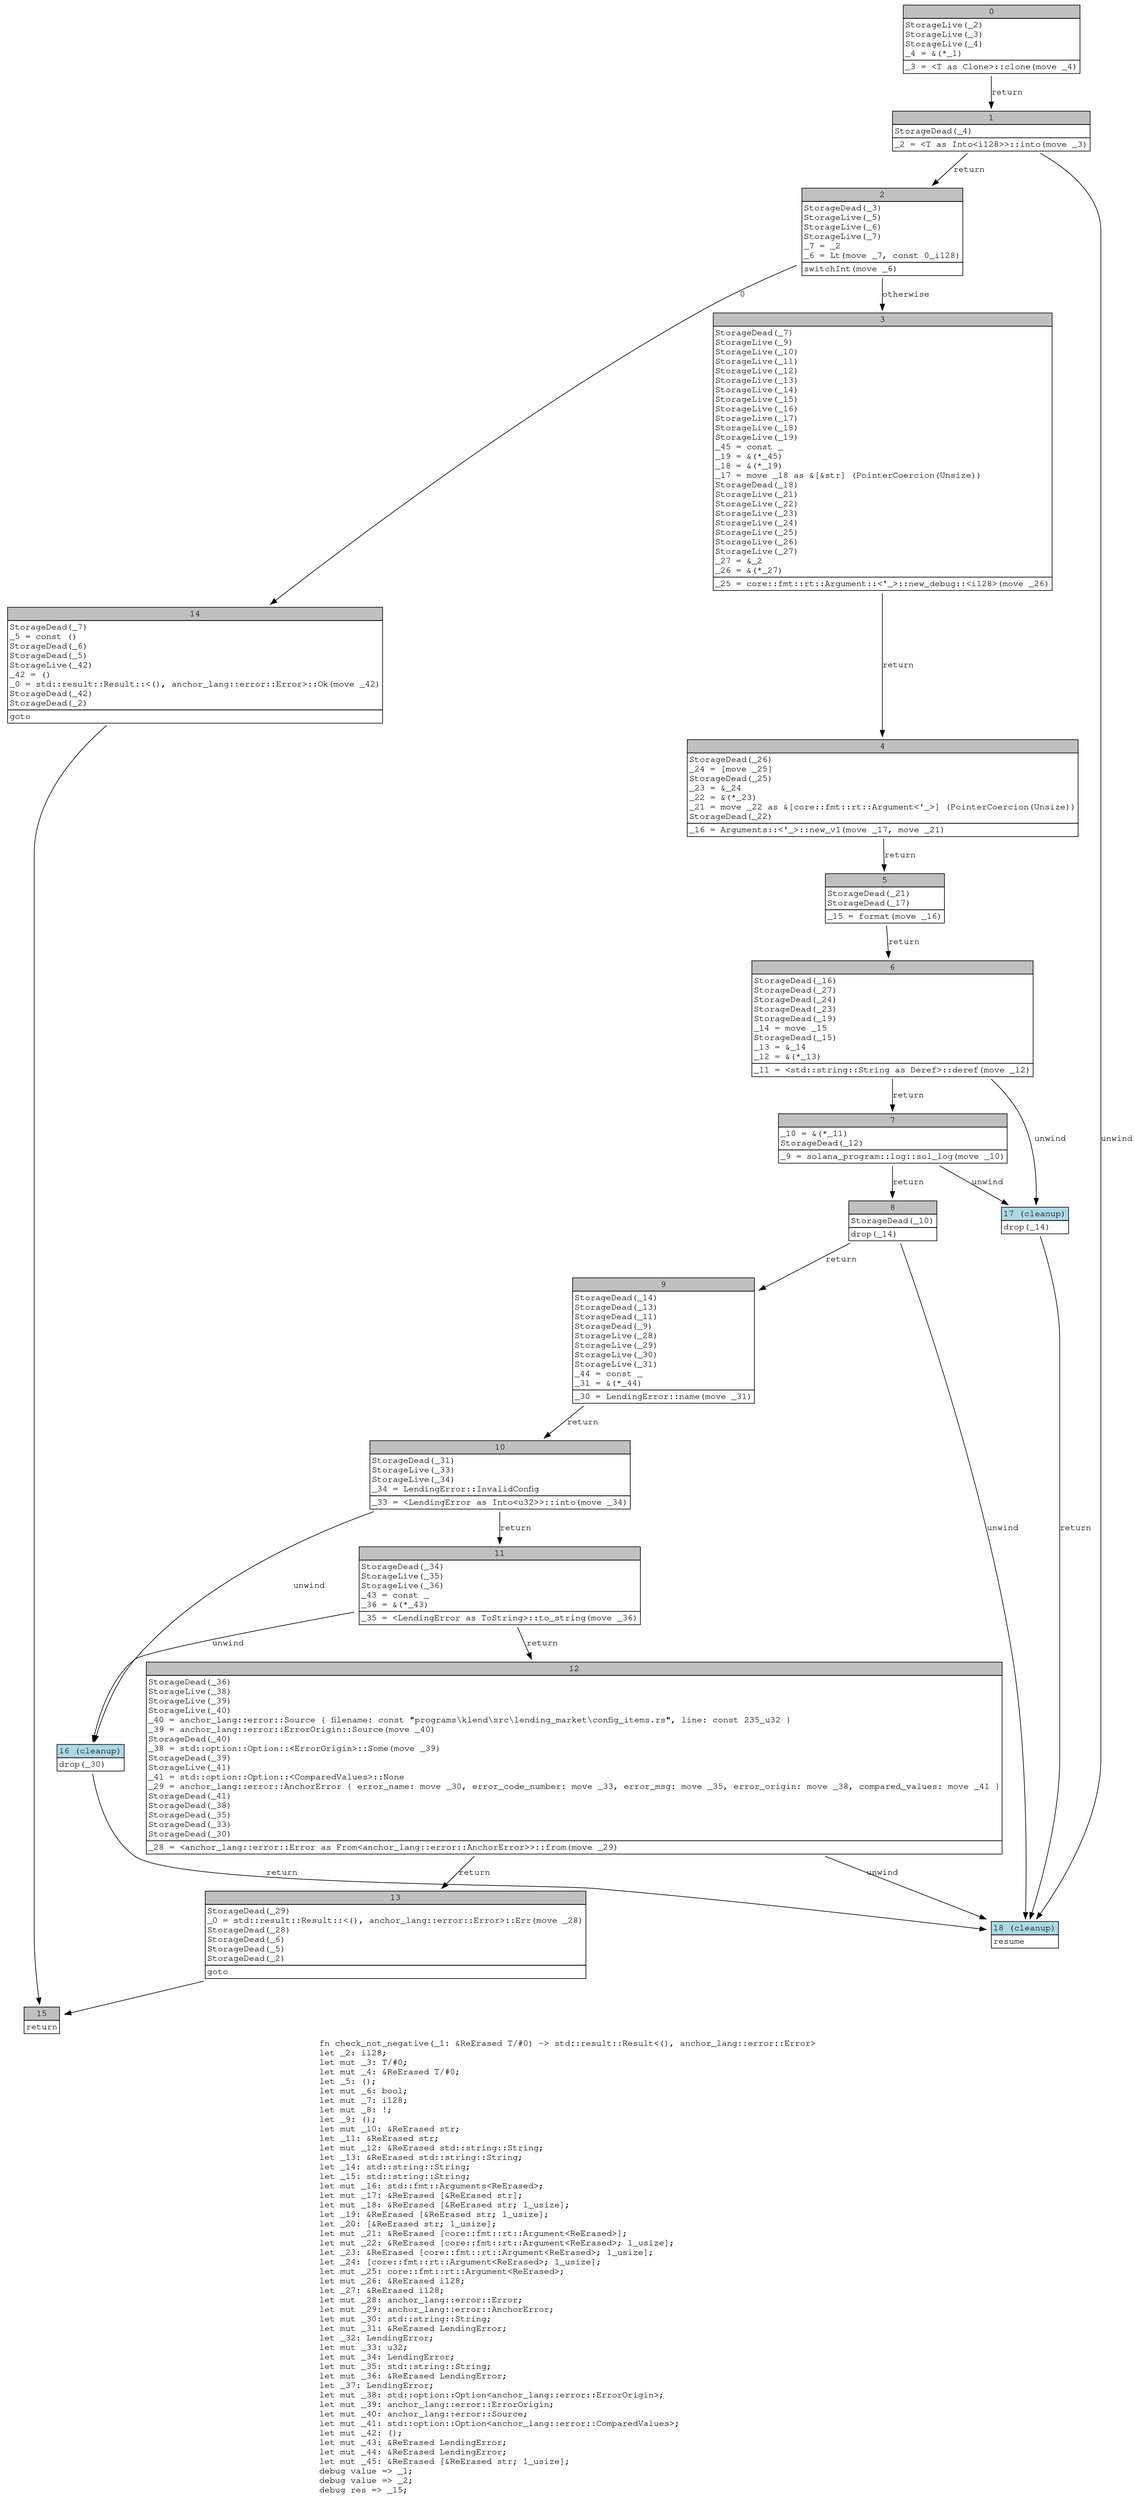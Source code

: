 digraph Mir_0_965 {
    graph [fontname="Courier, monospace"];
    node [fontname="Courier, monospace"];
    edge [fontname="Courier, monospace"];
    label=<fn check_not_negative(_1: &amp;ReErased T/#0) -&gt; std::result::Result&lt;(), anchor_lang::error::Error&gt;<br align="left"/>let _2: i128;<br align="left"/>let mut _3: T/#0;<br align="left"/>let mut _4: &amp;ReErased T/#0;<br align="left"/>let _5: ();<br align="left"/>let mut _6: bool;<br align="left"/>let mut _7: i128;<br align="left"/>let mut _8: !;<br align="left"/>let _9: ();<br align="left"/>let mut _10: &amp;ReErased str;<br align="left"/>let _11: &amp;ReErased str;<br align="left"/>let mut _12: &amp;ReErased std::string::String;<br align="left"/>let _13: &amp;ReErased std::string::String;<br align="left"/>let _14: std::string::String;<br align="left"/>let _15: std::string::String;<br align="left"/>let mut _16: std::fmt::Arguments&lt;ReErased&gt;;<br align="left"/>let mut _17: &amp;ReErased [&amp;ReErased str];<br align="left"/>let mut _18: &amp;ReErased [&amp;ReErased str; 1_usize];<br align="left"/>let _19: &amp;ReErased [&amp;ReErased str; 1_usize];<br align="left"/>let _20: [&amp;ReErased str; 1_usize];<br align="left"/>let mut _21: &amp;ReErased [core::fmt::rt::Argument&lt;ReErased&gt;];<br align="left"/>let mut _22: &amp;ReErased [core::fmt::rt::Argument&lt;ReErased&gt;; 1_usize];<br align="left"/>let _23: &amp;ReErased [core::fmt::rt::Argument&lt;ReErased&gt;; 1_usize];<br align="left"/>let _24: [core::fmt::rt::Argument&lt;ReErased&gt;; 1_usize];<br align="left"/>let mut _25: core::fmt::rt::Argument&lt;ReErased&gt;;<br align="left"/>let mut _26: &amp;ReErased i128;<br align="left"/>let _27: &amp;ReErased i128;<br align="left"/>let mut _28: anchor_lang::error::Error;<br align="left"/>let mut _29: anchor_lang::error::AnchorError;<br align="left"/>let mut _30: std::string::String;<br align="left"/>let mut _31: &amp;ReErased LendingError;<br align="left"/>let _32: LendingError;<br align="left"/>let mut _33: u32;<br align="left"/>let mut _34: LendingError;<br align="left"/>let mut _35: std::string::String;<br align="left"/>let mut _36: &amp;ReErased LendingError;<br align="left"/>let _37: LendingError;<br align="left"/>let mut _38: std::option::Option&lt;anchor_lang::error::ErrorOrigin&gt;;<br align="left"/>let mut _39: anchor_lang::error::ErrorOrigin;<br align="left"/>let mut _40: anchor_lang::error::Source;<br align="left"/>let mut _41: std::option::Option&lt;anchor_lang::error::ComparedValues&gt;;<br align="left"/>let mut _42: ();<br align="left"/>let mut _43: &amp;ReErased LendingError;<br align="left"/>let mut _44: &amp;ReErased LendingError;<br align="left"/>let mut _45: &amp;ReErased [&amp;ReErased str; 1_usize];<br align="left"/>debug value =&gt; _1;<br align="left"/>debug value =&gt; _2;<br align="left"/>debug res =&gt; _15;<br align="left"/>>;
    bb0__0_965 [shape="none", label=<<table border="0" cellborder="1" cellspacing="0"><tr><td bgcolor="gray" align="center" colspan="1">0</td></tr><tr><td align="left" balign="left">StorageLive(_2)<br/>StorageLive(_3)<br/>StorageLive(_4)<br/>_4 = &amp;(*_1)<br/></td></tr><tr><td align="left">_3 = &lt;T as Clone&gt;::clone(move _4)</td></tr></table>>];
    bb1__0_965 [shape="none", label=<<table border="0" cellborder="1" cellspacing="0"><tr><td bgcolor="gray" align="center" colspan="1">1</td></tr><tr><td align="left" balign="left">StorageDead(_4)<br/></td></tr><tr><td align="left">_2 = &lt;T as Into&lt;i128&gt;&gt;::into(move _3)</td></tr></table>>];
    bb2__0_965 [shape="none", label=<<table border="0" cellborder="1" cellspacing="0"><tr><td bgcolor="gray" align="center" colspan="1">2</td></tr><tr><td align="left" balign="left">StorageDead(_3)<br/>StorageLive(_5)<br/>StorageLive(_6)<br/>StorageLive(_7)<br/>_7 = _2<br/>_6 = Lt(move _7, const 0_i128)<br/></td></tr><tr><td align="left">switchInt(move _6)</td></tr></table>>];
    bb3__0_965 [shape="none", label=<<table border="0" cellborder="1" cellspacing="0"><tr><td bgcolor="gray" align="center" colspan="1">3</td></tr><tr><td align="left" balign="left">StorageDead(_7)<br/>StorageLive(_9)<br/>StorageLive(_10)<br/>StorageLive(_11)<br/>StorageLive(_12)<br/>StorageLive(_13)<br/>StorageLive(_14)<br/>StorageLive(_15)<br/>StorageLive(_16)<br/>StorageLive(_17)<br/>StorageLive(_18)<br/>StorageLive(_19)<br/>_45 = const _<br/>_19 = &amp;(*_45)<br/>_18 = &amp;(*_19)<br/>_17 = move _18 as &amp;[&amp;str] (PointerCoercion(Unsize))<br/>StorageDead(_18)<br/>StorageLive(_21)<br/>StorageLive(_22)<br/>StorageLive(_23)<br/>StorageLive(_24)<br/>StorageLive(_25)<br/>StorageLive(_26)<br/>StorageLive(_27)<br/>_27 = &amp;_2<br/>_26 = &amp;(*_27)<br/></td></tr><tr><td align="left">_25 = core::fmt::rt::Argument::&lt;'_&gt;::new_debug::&lt;i128&gt;(move _26)</td></tr></table>>];
    bb4__0_965 [shape="none", label=<<table border="0" cellborder="1" cellspacing="0"><tr><td bgcolor="gray" align="center" colspan="1">4</td></tr><tr><td align="left" balign="left">StorageDead(_26)<br/>_24 = [move _25]<br/>StorageDead(_25)<br/>_23 = &amp;_24<br/>_22 = &amp;(*_23)<br/>_21 = move _22 as &amp;[core::fmt::rt::Argument&lt;'_&gt;] (PointerCoercion(Unsize))<br/>StorageDead(_22)<br/></td></tr><tr><td align="left">_16 = Arguments::&lt;'_&gt;::new_v1(move _17, move _21)</td></tr></table>>];
    bb5__0_965 [shape="none", label=<<table border="0" cellborder="1" cellspacing="0"><tr><td bgcolor="gray" align="center" colspan="1">5</td></tr><tr><td align="left" balign="left">StorageDead(_21)<br/>StorageDead(_17)<br/></td></tr><tr><td align="left">_15 = format(move _16)</td></tr></table>>];
    bb6__0_965 [shape="none", label=<<table border="0" cellborder="1" cellspacing="0"><tr><td bgcolor="gray" align="center" colspan="1">6</td></tr><tr><td align="left" balign="left">StorageDead(_16)<br/>StorageDead(_27)<br/>StorageDead(_24)<br/>StorageDead(_23)<br/>StorageDead(_19)<br/>_14 = move _15<br/>StorageDead(_15)<br/>_13 = &amp;_14<br/>_12 = &amp;(*_13)<br/></td></tr><tr><td align="left">_11 = &lt;std::string::String as Deref&gt;::deref(move _12)</td></tr></table>>];
    bb7__0_965 [shape="none", label=<<table border="0" cellborder="1" cellspacing="0"><tr><td bgcolor="gray" align="center" colspan="1">7</td></tr><tr><td align="left" balign="left">_10 = &amp;(*_11)<br/>StorageDead(_12)<br/></td></tr><tr><td align="left">_9 = solana_program::log::sol_log(move _10)</td></tr></table>>];
    bb8__0_965 [shape="none", label=<<table border="0" cellborder="1" cellspacing="0"><tr><td bgcolor="gray" align="center" colspan="1">8</td></tr><tr><td align="left" balign="left">StorageDead(_10)<br/></td></tr><tr><td align="left">drop(_14)</td></tr></table>>];
    bb9__0_965 [shape="none", label=<<table border="0" cellborder="1" cellspacing="0"><tr><td bgcolor="gray" align="center" colspan="1">9</td></tr><tr><td align="left" balign="left">StorageDead(_14)<br/>StorageDead(_13)<br/>StorageDead(_11)<br/>StorageDead(_9)<br/>StorageLive(_28)<br/>StorageLive(_29)<br/>StorageLive(_30)<br/>StorageLive(_31)<br/>_44 = const _<br/>_31 = &amp;(*_44)<br/></td></tr><tr><td align="left">_30 = LendingError::name(move _31)</td></tr></table>>];
    bb10__0_965 [shape="none", label=<<table border="0" cellborder="1" cellspacing="0"><tr><td bgcolor="gray" align="center" colspan="1">10</td></tr><tr><td align="left" balign="left">StorageDead(_31)<br/>StorageLive(_33)<br/>StorageLive(_34)<br/>_34 = LendingError::InvalidConfig<br/></td></tr><tr><td align="left">_33 = &lt;LendingError as Into&lt;u32&gt;&gt;::into(move _34)</td></tr></table>>];
    bb11__0_965 [shape="none", label=<<table border="0" cellborder="1" cellspacing="0"><tr><td bgcolor="gray" align="center" colspan="1">11</td></tr><tr><td align="left" balign="left">StorageDead(_34)<br/>StorageLive(_35)<br/>StorageLive(_36)<br/>_43 = const _<br/>_36 = &amp;(*_43)<br/></td></tr><tr><td align="left">_35 = &lt;LendingError as ToString&gt;::to_string(move _36)</td></tr></table>>];
    bb12__0_965 [shape="none", label=<<table border="0" cellborder="1" cellspacing="0"><tr><td bgcolor="gray" align="center" colspan="1">12</td></tr><tr><td align="left" balign="left">StorageDead(_36)<br/>StorageLive(_38)<br/>StorageLive(_39)<br/>StorageLive(_40)<br/>_40 = anchor_lang::error::Source { filename: const &quot;programs\\klend\\src\\lending_market\\config_items.rs&quot;, line: const 235_u32 }<br/>_39 = anchor_lang::error::ErrorOrigin::Source(move _40)<br/>StorageDead(_40)<br/>_38 = std::option::Option::&lt;ErrorOrigin&gt;::Some(move _39)<br/>StorageDead(_39)<br/>StorageLive(_41)<br/>_41 = std::option::Option::&lt;ComparedValues&gt;::None<br/>_29 = anchor_lang::error::AnchorError { error_name: move _30, error_code_number: move _33, error_msg: move _35, error_origin: move _38, compared_values: move _41 }<br/>StorageDead(_41)<br/>StorageDead(_38)<br/>StorageDead(_35)<br/>StorageDead(_33)<br/>StorageDead(_30)<br/></td></tr><tr><td align="left">_28 = &lt;anchor_lang::error::Error as From&lt;anchor_lang::error::AnchorError&gt;&gt;::from(move _29)</td></tr></table>>];
    bb13__0_965 [shape="none", label=<<table border="0" cellborder="1" cellspacing="0"><tr><td bgcolor="gray" align="center" colspan="1">13</td></tr><tr><td align="left" balign="left">StorageDead(_29)<br/>_0 = std::result::Result::&lt;(), anchor_lang::error::Error&gt;::Err(move _28)<br/>StorageDead(_28)<br/>StorageDead(_6)<br/>StorageDead(_5)<br/>StorageDead(_2)<br/></td></tr><tr><td align="left">goto</td></tr></table>>];
    bb14__0_965 [shape="none", label=<<table border="0" cellborder="1" cellspacing="0"><tr><td bgcolor="gray" align="center" colspan="1">14</td></tr><tr><td align="left" balign="left">StorageDead(_7)<br/>_5 = const ()<br/>StorageDead(_6)<br/>StorageDead(_5)<br/>StorageLive(_42)<br/>_42 = ()<br/>_0 = std::result::Result::&lt;(), anchor_lang::error::Error&gt;::Ok(move _42)<br/>StorageDead(_42)<br/>StorageDead(_2)<br/></td></tr><tr><td align="left">goto</td></tr></table>>];
    bb15__0_965 [shape="none", label=<<table border="0" cellborder="1" cellspacing="0"><tr><td bgcolor="gray" align="center" colspan="1">15</td></tr><tr><td align="left">return</td></tr></table>>];
    bb16__0_965 [shape="none", label=<<table border="0" cellborder="1" cellspacing="0"><tr><td bgcolor="lightblue" align="center" colspan="1">16 (cleanup)</td></tr><tr><td align="left">drop(_30)</td></tr></table>>];
    bb17__0_965 [shape="none", label=<<table border="0" cellborder="1" cellspacing="0"><tr><td bgcolor="lightblue" align="center" colspan="1">17 (cleanup)</td></tr><tr><td align="left">drop(_14)</td></tr></table>>];
    bb18__0_965 [shape="none", label=<<table border="0" cellborder="1" cellspacing="0"><tr><td bgcolor="lightblue" align="center" colspan="1">18 (cleanup)</td></tr><tr><td align="left">resume</td></tr></table>>];
    bb0__0_965 -> bb1__0_965 [label="return"];
    bb1__0_965 -> bb2__0_965 [label="return"];
    bb1__0_965 -> bb18__0_965 [label="unwind"];
    bb2__0_965 -> bb14__0_965 [label="0"];
    bb2__0_965 -> bb3__0_965 [label="otherwise"];
    bb3__0_965 -> bb4__0_965 [label="return"];
    bb4__0_965 -> bb5__0_965 [label="return"];
    bb5__0_965 -> bb6__0_965 [label="return"];
    bb6__0_965 -> bb7__0_965 [label="return"];
    bb6__0_965 -> bb17__0_965 [label="unwind"];
    bb7__0_965 -> bb8__0_965 [label="return"];
    bb7__0_965 -> bb17__0_965 [label="unwind"];
    bb8__0_965 -> bb9__0_965 [label="return"];
    bb8__0_965 -> bb18__0_965 [label="unwind"];
    bb9__0_965 -> bb10__0_965 [label="return"];
    bb10__0_965 -> bb11__0_965 [label="return"];
    bb10__0_965 -> bb16__0_965 [label="unwind"];
    bb11__0_965 -> bb12__0_965 [label="return"];
    bb11__0_965 -> bb16__0_965 [label="unwind"];
    bb12__0_965 -> bb13__0_965 [label="return"];
    bb12__0_965 -> bb18__0_965 [label="unwind"];
    bb13__0_965 -> bb15__0_965 [label=""];
    bb14__0_965 -> bb15__0_965 [label=""];
    bb16__0_965 -> bb18__0_965 [label="return"];
    bb17__0_965 -> bb18__0_965 [label="return"];
}
